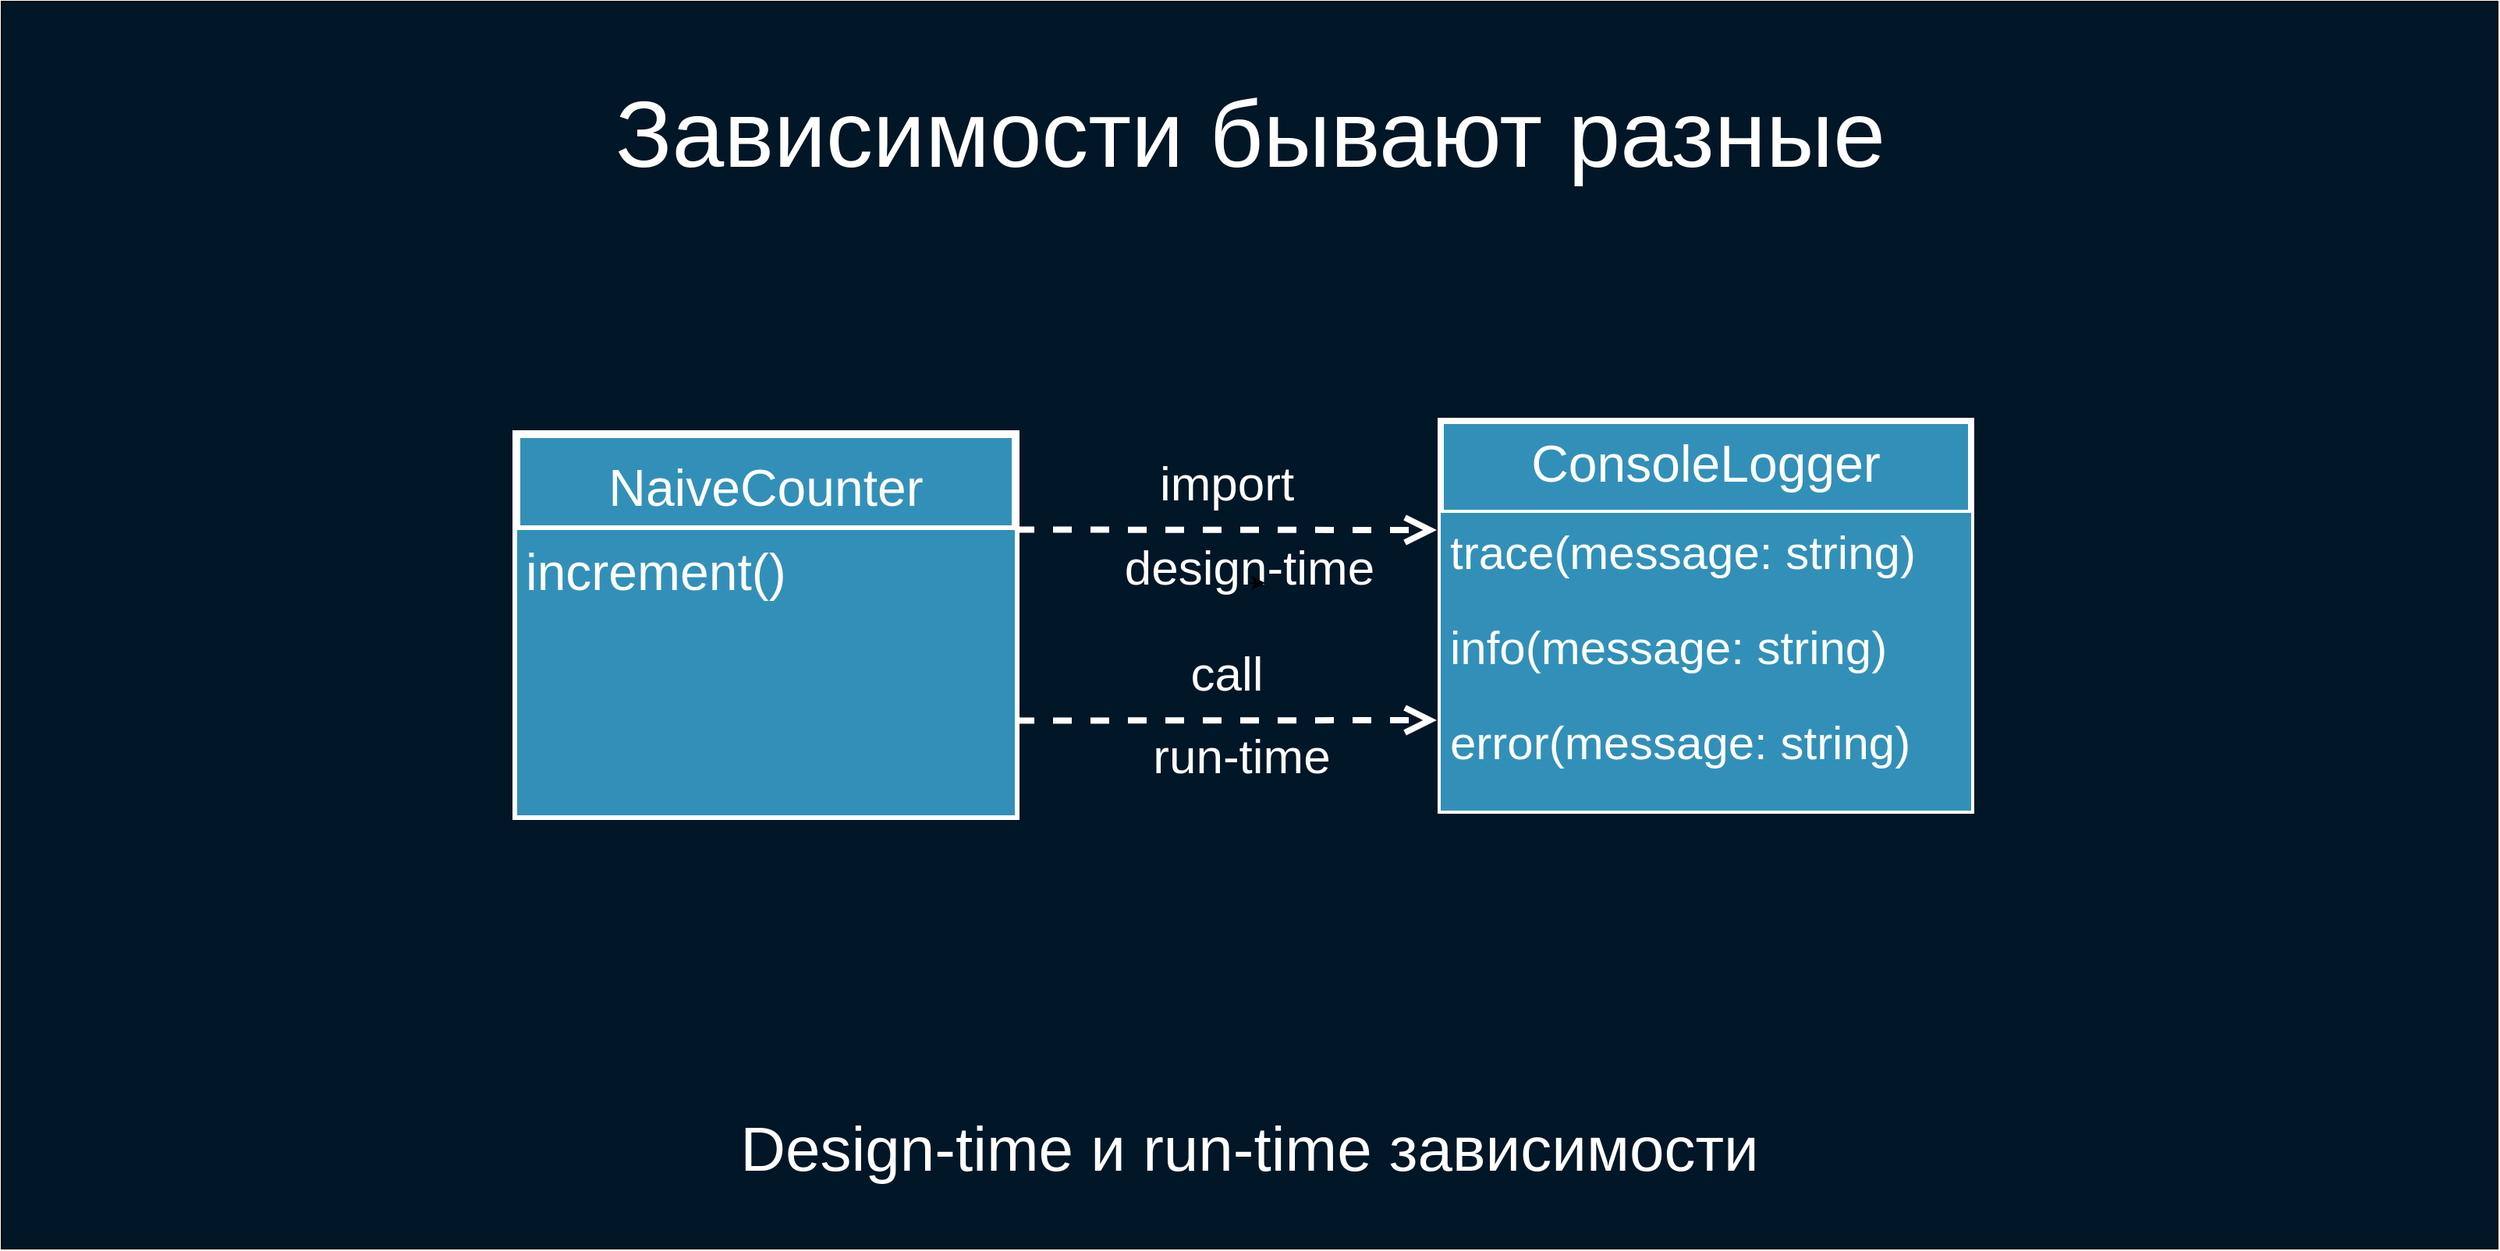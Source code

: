 <mxfile version="13.0.3" type="device"><diagram name="Page-1" id="b5b7bab2-c9e2-2cf4-8b2a-24fd1a2a6d21"><mxGraphModel dx="4136" dy="967" grid="1" gridSize="10" guides="1" tooltips="1" connect="1" arrows="1" fold="1" page="1" pageScale="1" pageWidth="827" pageHeight="1169" background="#ffffff" math="0" shadow="0"><root><mxCell id="0"/><mxCell id="1" parent="0"/><mxCell id="crDRbli0xWPwZ9U8P9Jx-28" value="" style="rounded=0;whiteSpace=wrap;html=1;fillColor=#011627;fontSize=30;fontColor=#FFFFFF;strokeColor=#000000;" parent="1" vertex="1"><mxGeometry x="-1860" y="90" width="1600" height="800" as="geometry"/></mxCell><mxCell id="DCdFdqNJGPphD0C1cl4i-5" value="import" style="endArrow=open;endSize=12;dashed=1;html=1;fontSize=31;fontColor=#FFFFFF;strokeColor=#FFFFFF;strokeWidth=4;labelBackgroundColor=none;rounded=0;exitX=1;exitY=0.25;exitDx=0;exitDy=0;" parent="1" source="jOwIxk3vogOaWyEmxDxG-1" edge="1"><mxGeometry y="30" width="160" relative="1" as="geometry"><mxPoint x="-1210" y="440" as="sourcePoint"/><mxPoint x="-940" y="429" as="targetPoint"/><Array as="points"/><mxPoint as="offset"/></mxGeometry></mxCell><mxCell id="jOwIxk3vogOaWyEmxDxG-1" value="NaiveCounter" style="swimlane;fontStyle=0;childLayout=stackLayout;horizontal=1;startSize=61;fillColor=#3290B8;horizontalStack=0;resizeParent=1;resizeParentMax=0;resizeLast=0;collapsible=1;marginBottom=0;strokeColor=#FFFFFF;strokeWidth=5;fontSize=33;fontColor=#FFFFFF;" parent="1" vertex="1"><mxGeometry x="-1530" y="367.5" width="320" height="245" as="geometry"/></mxCell><mxCell id="jOwIxk3vogOaWyEmxDxG-3" value="increment()" style="text;strokeColor=#FFFFFF;fillColor=#3290B8;align=left;verticalAlign=top;spacingLeft=4;spacingRight=4;overflow=hidden;rotatable=0;points=[[0,0.5],[1,0.5]];portConstraint=eastwest;strokeWidth=1;fontSize=33;fontColor=#FFFFFF;" parent="jOwIxk3vogOaWyEmxDxG-1" vertex="1"><mxGeometry y="61" width="320" height="184" as="geometry"/></mxCell><mxCell id="jOwIxk3vogOaWyEmxDxG-7" value="design-time" style="text;html=1;strokeColor=none;fillColor=none;align=center;verticalAlign=middle;whiteSpace=wrap;rounded=0;fontSize=31;fontColor=#FFFFFF;" parent="1" vertex="1"><mxGeometry x="-1155" y="443" width="190" height="20" as="geometry"/></mxCell><mxCell id="jOwIxk3vogOaWyEmxDxG-8" style="edgeStyle=orthogonalEdgeStyle;rounded=0;orthogonalLoop=1;jettySize=auto;html=1;exitX=0.5;exitY=1;exitDx=0;exitDy=0;entryX=0.553;entryY=0.974;entryDx=0;entryDy=0;entryPerimeter=0;fontSize=33;fontColor=#FFFFFF;" parent="1" source="jOwIxk3vogOaWyEmxDxG-7" target="jOwIxk3vogOaWyEmxDxG-7" edge="1"><mxGeometry relative="1" as="geometry"/></mxCell><mxCell id="jOwIxk3vogOaWyEmxDxG-9" value="Зависимости бывают разные" style="text;html=1;strokeColor=none;fillColor=none;align=center;verticalAlign=middle;whiteSpace=wrap;rounded=0;fontSize=60;fontColor=#FFFFFF;" parent="1" vertex="1"><mxGeometry x="-1506.25" y="140" width="892.5" height="70" as="geometry"/></mxCell><mxCell id="jOwIxk3vogOaWyEmxDxG-10" value="call" style="endArrow=open;endSize=12;dashed=1;html=1;fontSize=31;fontColor=#FFFFFF;strokeColor=#FFFFFF;strokeWidth=4;labelBackgroundColor=none;rounded=0;exitX=1;exitY=0.75;exitDx=0;exitDy=0;" parent="1" source="jOwIxk3vogOaWyEmxDxG-1" edge="1"><mxGeometry y="30" width="160" relative="1" as="geometry"><mxPoint x="-1210" y="572.5" as="sourcePoint"/><mxPoint x="-940" y="551" as="targetPoint"/><Array as="points"/><mxPoint as="offset"/></mxGeometry></mxCell><mxCell id="jOwIxk3vogOaWyEmxDxG-11" value="run-time" style="text;html=1;strokeColor=none;fillColor=none;align=center;verticalAlign=middle;whiteSpace=wrap;rounded=0;fontSize=31;fontColor=#FFFFFF;" parent="1" vertex="1"><mxGeometry x="-1160" y="564" width="190" height="20" as="geometry"/></mxCell><mxCell id="jOwIxk3vogOaWyEmxDxG-12" value="Design-time и run-time зависимости" style="text;html=1;strokeColor=none;fillColor=none;align=center;verticalAlign=middle;whiteSpace=wrap;rounded=0;fontSize=40;fontColor=#FFFFFF;" parent="1" vertex="1"><mxGeometry x="-1645" y="790" width="1170" height="70" as="geometry"/></mxCell><mxCell id="_g0U55NRtXky9x4a2IdX-1" value="ConsoleLogger" style="swimlane;fontStyle=0;align=center;verticalAlign=top;childLayout=stackLayout;horizontal=1;startSize=59;horizontalStack=0;resizeParent=1;resizeParentMax=0;resizeLast=0;collapsible=1;marginBottom=0;strokeColor=#FFFFFF;strokeWidth=4;fillColor=#3290B8;fontSize=33;fontColor=#FFFFFF;labelBackgroundColor=none;" parent="1" vertex="1"><mxGeometry x="-937.5" y="359" width="340" height="250" as="geometry"/></mxCell><mxCell id="_g0U55NRtXky9x4a2IdX-2" value="trace(message: string)" style="text;strokeColor=none;fillColor=#3290B8;align=left;verticalAlign=top;spacingLeft=4;spacingRight=4;overflow=hidden;rotatable=0;points=[[0,0.5],[1,0.5]];portConstraint=eastwest;fontColor=#FFFFFF;fontSize=30;labelBackgroundColor=none;" parent="_g0U55NRtXky9x4a2IdX-1" vertex="1"><mxGeometry y="59" width="340" height="61" as="geometry"/></mxCell><mxCell id="_g0U55NRtXky9x4a2IdX-3" value="info(message: string)" style="text;strokeColor=none;fillColor=#3290B8;align=left;verticalAlign=top;spacingLeft=4;spacingRight=4;overflow=hidden;rotatable=0;points=[[0,0.5],[1,0.5]];portConstraint=eastwest;fontColor=#FFFFFF;fontSize=30;labelBackgroundColor=none;" parent="_g0U55NRtXky9x4a2IdX-1" vertex="1"><mxGeometry y="120" width="340" height="61" as="geometry"/></mxCell><mxCell id="_g0U55NRtXky9x4a2IdX-4" value="error(message: string)" style="text;strokeColor=none;fillColor=#3290B8;align=left;verticalAlign=top;spacingLeft=4;spacingRight=4;overflow=hidden;rotatable=0;points=[[0,0.5],[1,0.5]];portConstraint=eastwest;fontColor=#FFFFFF;fontSize=30;labelBackgroundColor=none;" parent="_g0U55NRtXky9x4a2IdX-1" vertex="1"><mxGeometry y="181" width="340" height="69" as="geometry"/></mxCell></root></mxGraphModel></diagram></mxfile>